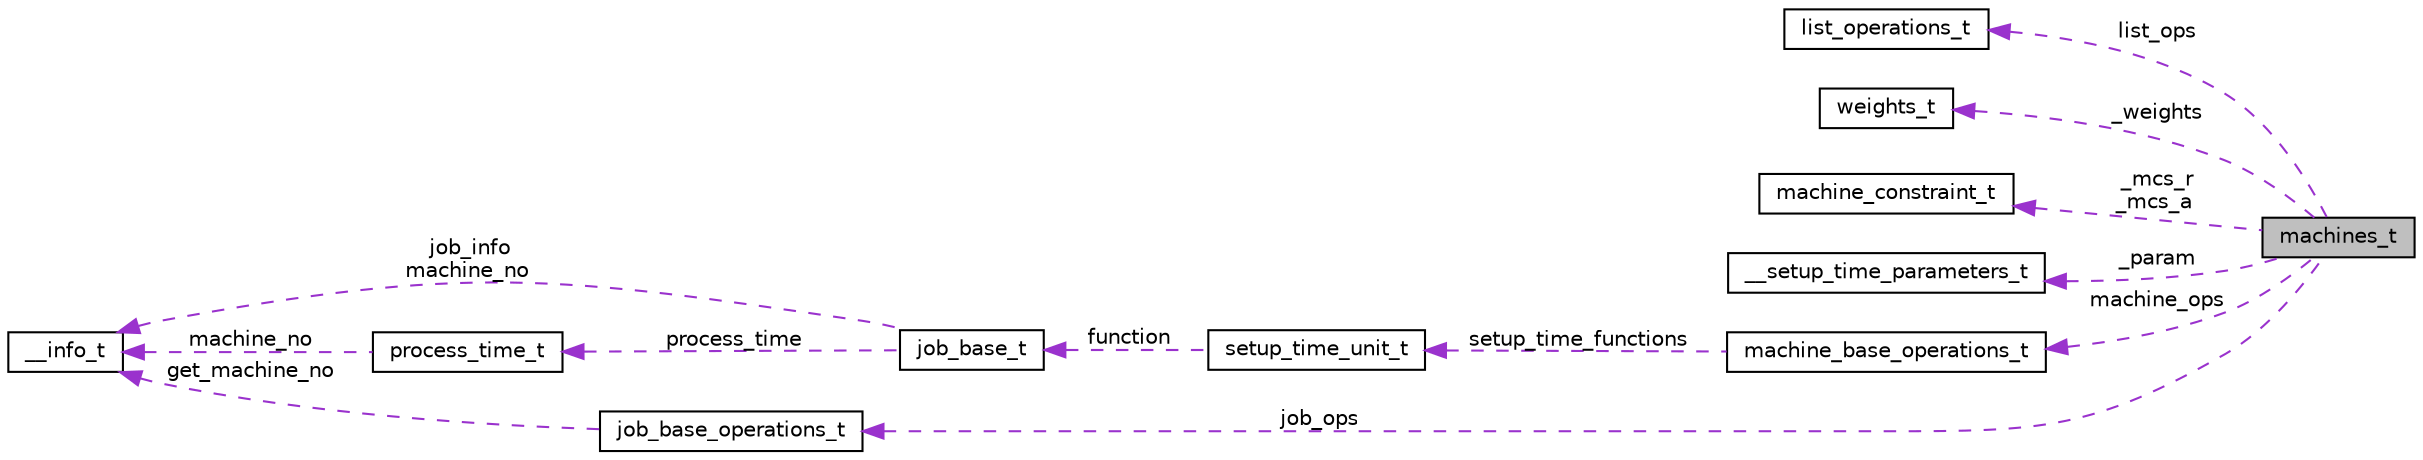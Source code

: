 digraph "machines_t"
{
 // LATEX_PDF_SIZE
  edge [fontname="Helvetica",fontsize="10",labelfontname="Helvetica",labelfontsize="10"];
  node [fontname="Helvetica",fontsize="10",shape=record];
  rankdir="LR";
  Node1 [label="machines_t",height=0.2,width=0.4,color="black", fillcolor="grey75", style="filled", fontcolor="black",tooltip=" "];
  Node2 -> Node1 [dir="back",color="darkorchid3",fontsize="10",style="dashed",label=" list_ops" ,fontname="Helvetica"];
  Node2 [label="list_operations_t",height=0.2,width=0.4,color="black", fillcolor="white", style="filled",URL="$structlist__operations__t.html",tooltip="The structure to store all operations of struct list_ele_t. The user can define their own operations."];
  Node3 -> Node1 [dir="back",color="darkorchid3",fontsize="10",style="dashed",label=" _weights" ,fontname="Helvetica"];
  Node3 [label="weights_t",height=0.2,width=0.4,color="black", fillcolor="white", style="filled",URL="$structweights__t.html",tooltip=" "];
  Node4 -> Node1 [dir="back",color="darkorchid3",fontsize="10",style="dashed",label=" _mcs_r\n_mcs_a" ,fontname="Helvetica"];
  Node4 [label="machine_constraint_t",height=0.2,width=0.4,color="black", fillcolor="white", style="filled",URL="$classmachine__constraint__t.html",tooltip=" "];
  Node5 -> Node1 [dir="back",color="darkorchid3",fontsize="10",style="dashed",label=" _param" ,fontname="Helvetica"];
  Node5 [label="__setup_time_parameters_t",height=0.2,width=0.4,color="black", fillcolor="white", style="filled",URL="$struct____setup__time__parameters__t.html",tooltip=" "];
  Node6 -> Node1 [dir="back",color="darkorchid3",fontsize="10",style="dashed",label=" machine_ops" ,fontname="Helvetica"];
  Node6 [label="machine_base_operations_t",height=0.2,width=0.4,color="black", fillcolor="white", style="filled",URL="$structmachine__base__operations__t.html",tooltip="The structure to store all operations of struct machine_base_t."];
  Node7 -> Node6 [dir="back",color="darkorchid3",fontsize="10",style="dashed",label=" setup_time_functions" ,fontname="Helvetica"];
  Node7 [label="setup_time_unit_t",height=0.2,width=0.4,color="black", fillcolor="white", style="filled",URL="$structsetup__time__unit__t.html",tooltip=" "];
  Node8 -> Node7 [dir="back",color="darkorchid3",fontsize="10",style="dashed",label=" function" ,fontname="Helvetica"];
  Node8 [label="job_base_t",height=0.2,width=0.4,color="black", fillcolor="white", style="filled",URL="$structjob__base__t.html",tooltip="A structure that store genes and some basic information about job."];
  Node9 -> Node8 [dir="back",color="darkorchid3",fontsize="10",style="dashed",label=" job_info\nmachine_no" ,fontname="Helvetica"];
  Node9 [label="__info_t",height=0.2,width=0.4,color="black", fillcolor="white", style="filled",URL="$struct____info__t.html",tooltip=" "];
  Node10 -> Node8 [dir="back",color="darkorchid3",fontsize="10",style="dashed",label=" process_time" ,fontname="Helvetica"];
  Node10 [label="process_time_t",height=0.2,width=0.4,color="black", fillcolor="white", style="filled",URL="$structprocess__time__t.html",tooltip="A structure that store machine number and its process time."];
  Node9 -> Node10 [dir="back",color="darkorchid3",fontsize="10",style="dashed",label=" machine_no" ,fontname="Helvetica"];
  Node11 -> Node1 [dir="back",color="darkorchid3",fontsize="10",style="dashed",label=" job_ops" ,fontname="Helvetica"];
  Node11 [label="job_base_operations_t",height=0.2,width=0.4,color="black", fillcolor="white", style="filled",URL="$structjob__base__operations__t.html",tooltip=" "];
  Node9 -> Node11 [dir="back",color="darkorchid3",fontsize="10",style="dashed",label=" get_machine_no" ,fontname="Helvetica"];
}
